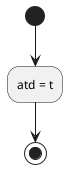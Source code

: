 @startuml

/'
    to set atd(accumulated travel distance)
    input: double t
'/

(*) --> "atd = t"
--> (*)

@enduml